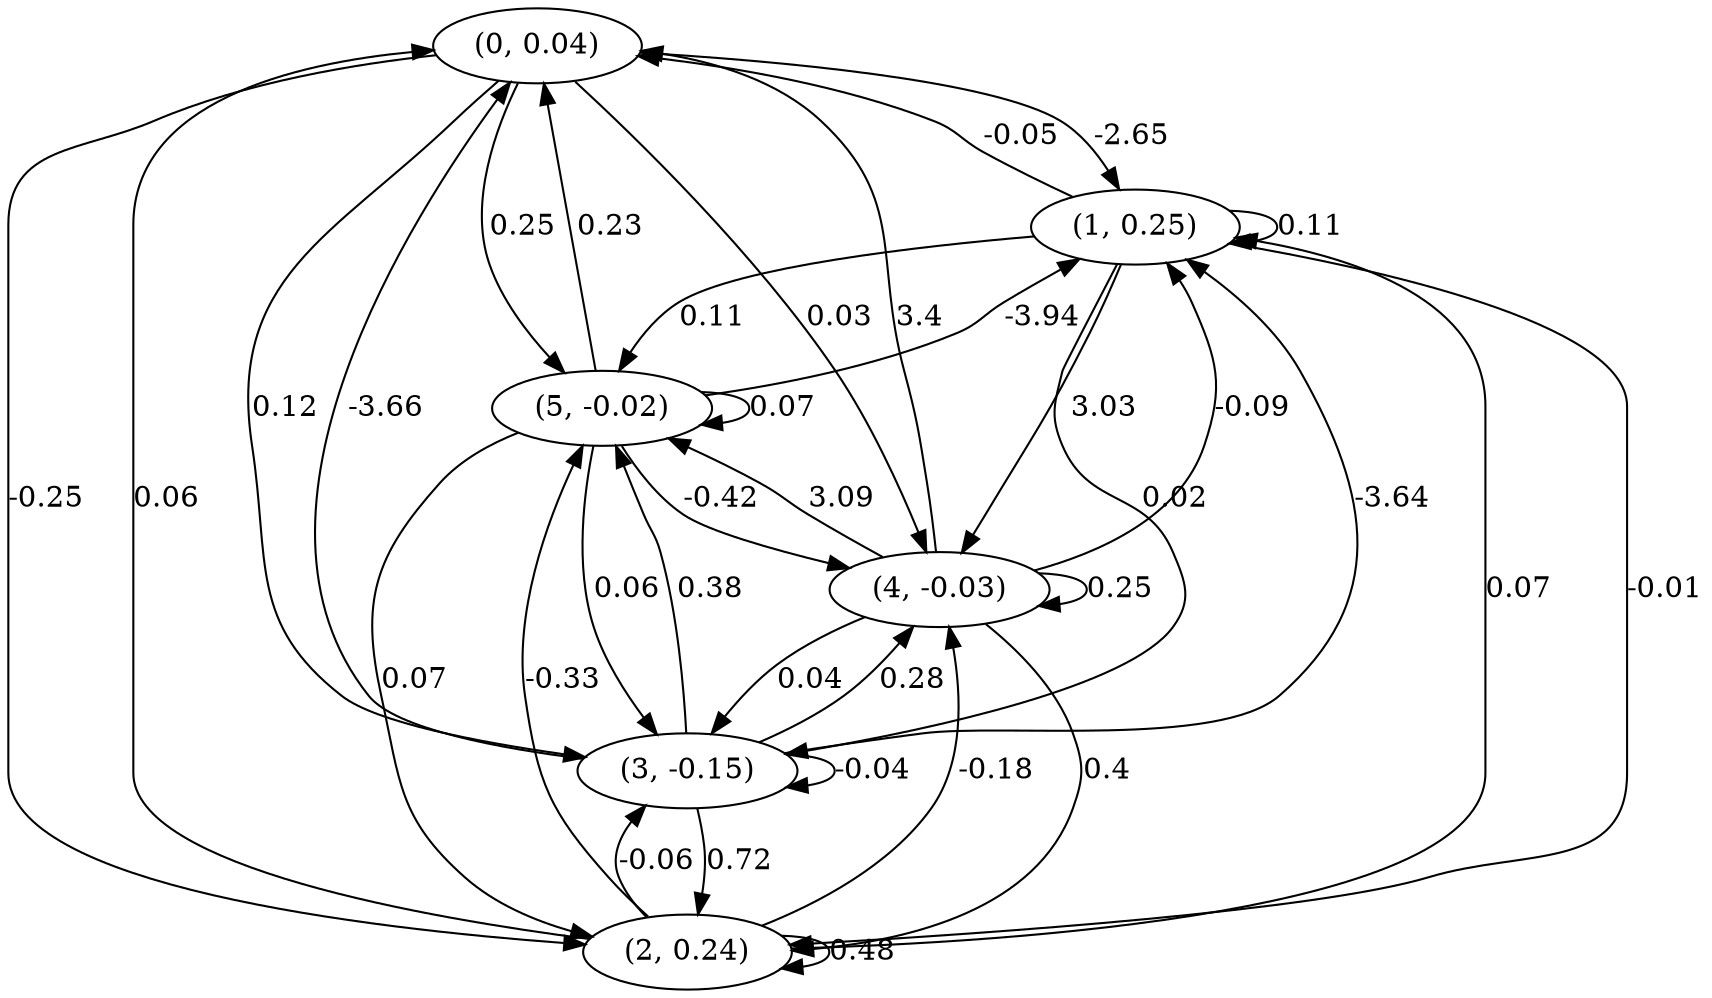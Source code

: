 digraph {
    0 [ label = "(0, 0.04)" ]
    1 [ label = "(1, 0.25)" ]
    2 [ label = "(2, 0.24)" ]
    3 [ label = "(3, -0.15)" ]
    4 [ label = "(4, -0.03)" ]
    5 [ label = "(5, -0.02)" ]
    1 -> 1 [ label = "0.11" ]
    2 -> 2 [ label = "0.48" ]
    3 -> 3 [ label = "-0.04" ]
    4 -> 4 [ label = "0.25" ]
    5 -> 5 [ label = "0.07" ]
    1 -> 0 [ label = "-0.05" ]
    2 -> 0 [ label = "0.06" ]
    3 -> 0 [ label = "-3.66" ]
    4 -> 0 [ label = "3.4" ]
    5 -> 0 [ label = "0.23" ]
    0 -> 1 [ label = "-2.65" ]
    2 -> 1 [ label = "0.07" ]
    3 -> 1 [ label = "-3.64" ]
    4 -> 1 [ label = "-0.09" ]
    5 -> 1 [ label = "-3.94" ]
    0 -> 2 [ label = "-0.25" ]
    1 -> 2 [ label = "-0.01" ]
    3 -> 2 [ label = "0.72" ]
    4 -> 2 [ label = "0.4" ]
    5 -> 2 [ label = "0.07" ]
    0 -> 3 [ label = "0.12" ]
    1 -> 3 [ label = "0.02" ]
    2 -> 3 [ label = "-0.06" ]
    4 -> 3 [ label = "0.04" ]
    5 -> 3 [ label = "0.06" ]
    0 -> 4 [ label = "0.03" ]
    1 -> 4 [ label = "3.03" ]
    2 -> 4 [ label = "-0.18" ]
    3 -> 4 [ label = "0.28" ]
    5 -> 4 [ label = "-0.42" ]
    0 -> 5 [ label = "0.25" ]
    1 -> 5 [ label = "0.11" ]
    2 -> 5 [ label = "-0.33" ]
    3 -> 5 [ label = "0.38" ]
    4 -> 5 [ label = "3.09" ]
}

